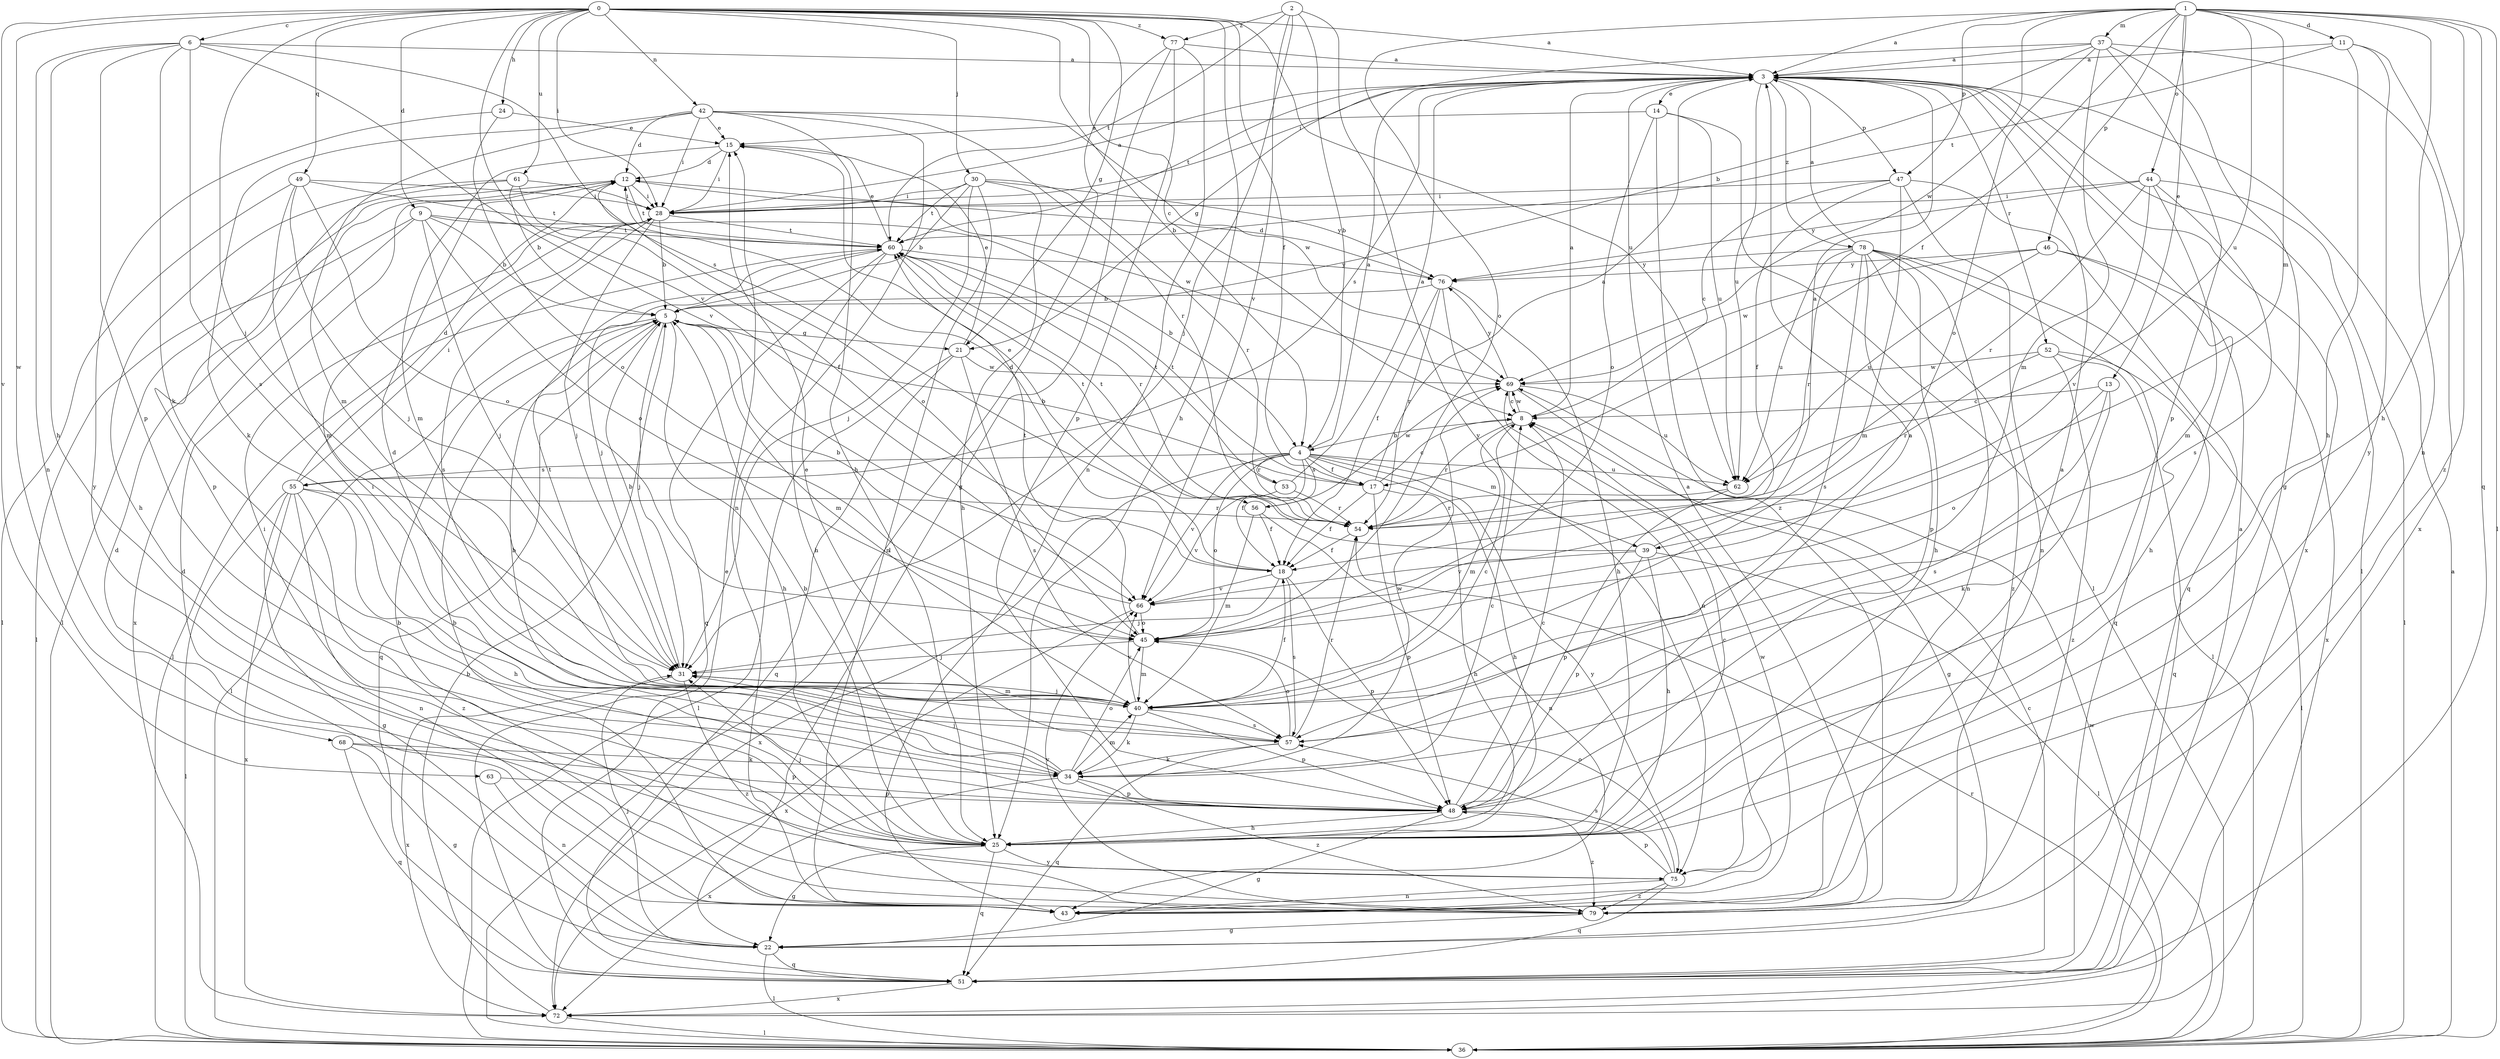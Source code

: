 strict digraph  {
0;
1;
2;
3;
4;
5;
6;
8;
9;
11;
12;
13;
14;
15;
17;
18;
21;
22;
24;
25;
28;
30;
31;
34;
36;
37;
39;
40;
42;
43;
44;
45;
46;
47;
48;
49;
51;
52;
53;
54;
55;
56;
57;
60;
61;
62;
63;
66;
68;
69;
72;
75;
76;
77;
78;
79;
0 -> 3  [label=a];
0 -> 4  [label=b];
0 -> 6  [label=c];
0 -> 8  [label=c];
0 -> 9  [label=d];
0 -> 17  [label=f];
0 -> 21  [label=g];
0 -> 24  [label=h];
0 -> 25  [label=h];
0 -> 28  [label=i];
0 -> 30  [label=j];
0 -> 31  [label=j];
0 -> 42  [label=n];
0 -> 49  [label=q];
0 -> 61  [label=u];
0 -> 62  [label=u];
0 -> 63  [label=v];
0 -> 66  [label=v];
0 -> 68  [label=w];
0 -> 77  [label=z];
1 -> 3  [label=a];
1 -> 11  [label=d];
1 -> 13  [label=e];
1 -> 17  [label=f];
1 -> 25  [label=h];
1 -> 36  [label=l];
1 -> 37  [label=m];
1 -> 39  [label=m];
1 -> 43  [label=n];
1 -> 44  [label=o];
1 -> 45  [label=o];
1 -> 46  [label=p];
1 -> 47  [label=p];
1 -> 51  [label=q];
1 -> 62  [label=u];
1 -> 69  [label=w];
2 -> 4  [label=b];
2 -> 31  [label=j];
2 -> 60  [label=t];
2 -> 66  [label=v];
2 -> 75  [label=y];
2 -> 77  [label=z];
3 -> 14  [label=e];
3 -> 21  [label=g];
3 -> 36  [label=l];
3 -> 47  [label=p];
3 -> 52  [label=r];
3 -> 55  [label=s];
3 -> 60  [label=t];
3 -> 62  [label=u];
3 -> 72  [label=x];
3 -> 78  [label=z];
4 -> 3  [label=a];
4 -> 17  [label=f];
4 -> 18  [label=f];
4 -> 25  [label=h];
4 -> 39  [label=m];
4 -> 45  [label=o];
4 -> 53  [label=r];
4 -> 55  [label=s];
4 -> 56  [label=s];
4 -> 62  [label=u];
4 -> 66  [label=v];
4 -> 72  [label=x];
4 -> 75  [label=y];
5 -> 21  [label=g];
5 -> 25  [label=h];
5 -> 31  [label=j];
5 -> 36  [label=l];
5 -> 40  [label=m];
5 -> 51  [label=q];
6 -> 3  [label=a];
6 -> 25  [label=h];
6 -> 34  [label=k];
6 -> 43  [label=n];
6 -> 48  [label=p];
6 -> 56  [label=s];
6 -> 57  [label=s];
6 -> 66  [label=v];
8 -> 3  [label=a];
8 -> 4  [label=b];
8 -> 40  [label=m];
8 -> 54  [label=r];
8 -> 69  [label=w];
9 -> 4  [label=b];
9 -> 5  [label=b];
9 -> 31  [label=j];
9 -> 36  [label=l];
9 -> 45  [label=o];
9 -> 60  [label=t];
9 -> 72  [label=x];
11 -> 3  [label=a];
11 -> 25  [label=h];
11 -> 60  [label=t];
11 -> 75  [label=y];
11 -> 79  [label=z];
12 -> 28  [label=i];
12 -> 36  [label=l];
12 -> 45  [label=o];
12 -> 60  [label=t];
12 -> 69  [label=w];
13 -> 8  [label=c];
13 -> 34  [label=k];
13 -> 45  [label=o];
13 -> 57  [label=s];
14 -> 15  [label=e];
14 -> 36  [label=l];
14 -> 45  [label=o];
14 -> 62  [label=u];
14 -> 79  [label=z];
15 -> 12  [label=d];
15 -> 28  [label=i];
15 -> 40  [label=m];
17 -> 3  [label=a];
17 -> 5  [label=b];
17 -> 8  [label=c];
17 -> 18  [label=f];
17 -> 25  [label=h];
17 -> 48  [label=p];
17 -> 60  [label=t];
18 -> 12  [label=d];
18 -> 15  [label=e];
18 -> 31  [label=j];
18 -> 48  [label=p];
18 -> 57  [label=s];
18 -> 66  [label=v];
21 -> 15  [label=e];
21 -> 36  [label=l];
21 -> 51  [label=q];
21 -> 57  [label=s];
21 -> 69  [label=w];
22 -> 12  [label=d];
22 -> 31  [label=j];
22 -> 36  [label=l];
22 -> 51  [label=q];
24 -> 15  [label=e];
24 -> 45  [label=o];
24 -> 75  [label=y];
25 -> 5  [label=b];
25 -> 8  [label=c];
25 -> 22  [label=g];
25 -> 28  [label=i];
25 -> 31  [label=j];
25 -> 51  [label=q];
25 -> 75  [label=y];
28 -> 3  [label=a];
28 -> 5  [label=b];
28 -> 31  [label=j];
28 -> 57  [label=s];
28 -> 60  [label=t];
30 -> 5  [label=b];
30 -> 25  [label=h];
30 -> 28  [label=i];
30 -> 31  [label=j];
30 -> 43  [label=n];
30 -> 54  [label=r];
30 -> 60  [label=t];
30 -> 76  [label=y];
31 -> 5  [label=b];
31 -> 40  [label=m];
31 -> 72  [label=x];
31 -> 79  [label=z];
34 -> 5  [label=b];
34 -> 8  [label=c];
34 -> 28  [label=i];
34 -> 31  [label=j];
34 -> 40  [label=m];
34 -> 45  [label=o];
34 -> 48  [label=p];
34 -> 69  [label=w];
34 -> 72  [label=x];
34 -> 79  [label=z];
36 -> 3  [label=a];
36 -> 54  [label=r];
36 -> 69  [label=w];
37 -> 3  [label=a];
37 -> 5  [label=b];
37 -> 22  [label=g];
37 -> 28  [label=i];
37 -> 40  [label=m];
37 -> 45  [label=o];
37 -> 48  [label=p];
37 -> 72  [label=x];
39 -> 3  [label=a];
39 -> 25  [label=h];
39 -> 36  [label=l];
39 -> 48  [label=p];
39 -> 60  [label=t];
39 -> 66  [label=v];
40 -> 8  [label=c];
40 -> 18  [label=f];
40 -> 31  [label=j];
40 -> 34  [label=k];
40 -> 48  [label=p];
40 -> 57  [label=s];
40 -> 60  [label=t];
40 -> 66  [label=v];
42 -> 12  [label=d];
42 -> 15  [label=e];
42 -> 25  [label=h];
42 -> 28  [label=i];
42 -> 34  [label=k];
42 -> 40  [label=m];
42 -> 43  [label=n];
42 -> 54  [label=r];
42 -> 69  [label=w];
43 -> 5  [label=b];
43 -> 69  [label=w];
44 -> 28  [label=i];
44 -> 36  [label=l];
44 -> 40  [label=m];
44 -> 54  [label=r];
44 -> 57  [label=s];
44 -> 66  [label=v];
44 -> 76  [label=y];
45 -> 31  [label=j];
45 -> 40  [label=m];
45 -> 60  [label=t];
46 -> 25  [label=h];
46 -> 62  [label=u];
46 -> 69  [label=w];
46 -> 72  [label=x];
46 -> 76  [label=y];
47 -> 8  [label=c];
47 -> 18  [label=f];
47 -> 28  [label=i];
47 -> 40  [label=m];
47 -> 43  [label=n];
47 -> 51  [label=q];
48 -> 3  [label=a];
48 -> 8  [label=c];
48 -> 15  [label=e];
48 -> 22  [label=g];
48 -> 25  [label=h];
48 -> 79  [label=z];
49 -> 28  [label=i];
49 -> 31  [label=j];
49 -> 36  [label=l];
49 -> 40  [label=m];
49 -> 45  [label=o];
49 -> 60  [label=t];
51 -> 3  [label=a];
51 -> 8  [label=c];
51 -> 15  [label=e];
51 -> 72  [label=x];
52 -> 36  [label=l];
52 -> 51  [label=q];
52 -> 54  [label=r];
52 -> 69  [label=w];
52 -> 79  [label=z];
53 -> 3  [label=a];
53 -> 54  [label=r];
53 -> 60  [label=t];
53 -> 66  [label=v];
54 -> 18  [label=f];
54 -> 60  [label=t];
55 -> 12  [label=d];
55 -> 22  [label=g];
55 -> 25  [label=h];
55 -> 28  [label=i];
55 -> 36  [label=l];
55 -> 43  [label=n];
55 -> 54  [label=r];
55 -> 72  [label=x];
55 -> 79  [label=z];
56 -> 18  [label=f];
56 -> 40  [label=m];
56 -> 43  [label=n];
56 -> 69  [label=w];
57 -> 12  [label=d];
57 -> 34  [label=k];
57 -> 45  [label=o];
57 -> 51  [label=q];
57 -> 54  [label=r];
60 -> 15  [label=e];
60 -> 25  [label=h];
60 -> 31  [label=j];
60 -> 36  [label=l];
60 -> 51  [label=q];
60 -> 54  [label=r];
60 -> 76  [label=y];
61 -> 5  [label=b];
61 -> 18  [label=f];
61 -> 25  [label=h];
61 -> 28  [label=i];
61 -> 48  [label=p];
62 -> 48  [label=p];
62 -> 54  [label=r];
63 -> 43  [label=n];
63 -> 48  [label=p];
66 -> 5  [label=b];
66 -> 45  [label=o];
66 -> 72  [label=x];
68 -> 22  [label=g];
68 -> 34  [label=k];
68 -> 48  [label=p];
68 -> 51  [label=q];
69 -> 8  [label=c];
69 -> 22  [label=g];
69 -> 62  [label=u];
69 -> 76  [label=y];
72 -> 5  [label=b];
72 -> 36  [label=l];
75 -> 3  [label=a];
75 -> 43  [label=n];
75 -> 45  [label=o];
75 -> 48  [label=p];
75 -> 51  [label=q];
75 -> 57  [label=s];
75 -> 79  [label=z];
76 -> 5  [label=b];
76 -> 12  [label=d];
76 -> 18  [label=f];
76 -> 25  [label=h];
76 -> 43  [label=n];
76 -> 54  [label=r];
77 -> 3  [label=a];
77 -> 22  [label=g];
77 -> 36  [label=l];
77 -> 43  [label=n];
77 -> 48  [label=p];
78 -> 3  [label=a];
78 -> 25  [label=h];
78 -> 36  [label=l];
78 -> 43  [label=n];
78 -> 48  [label=p];
78 -> 51  [label=q];
78 -> 54  [label=r];
78 -> 57  [label=s];
78 -> 62  [label=u];
78 -> 76  [label=y];
78 -> 79  [label=z];
79 -> 3  [label=a];
79 -> 5  [label=b];
79 -> 12  [label=d];
79 -> 22  [label=g];
79 -> 66  [label=v];
}
